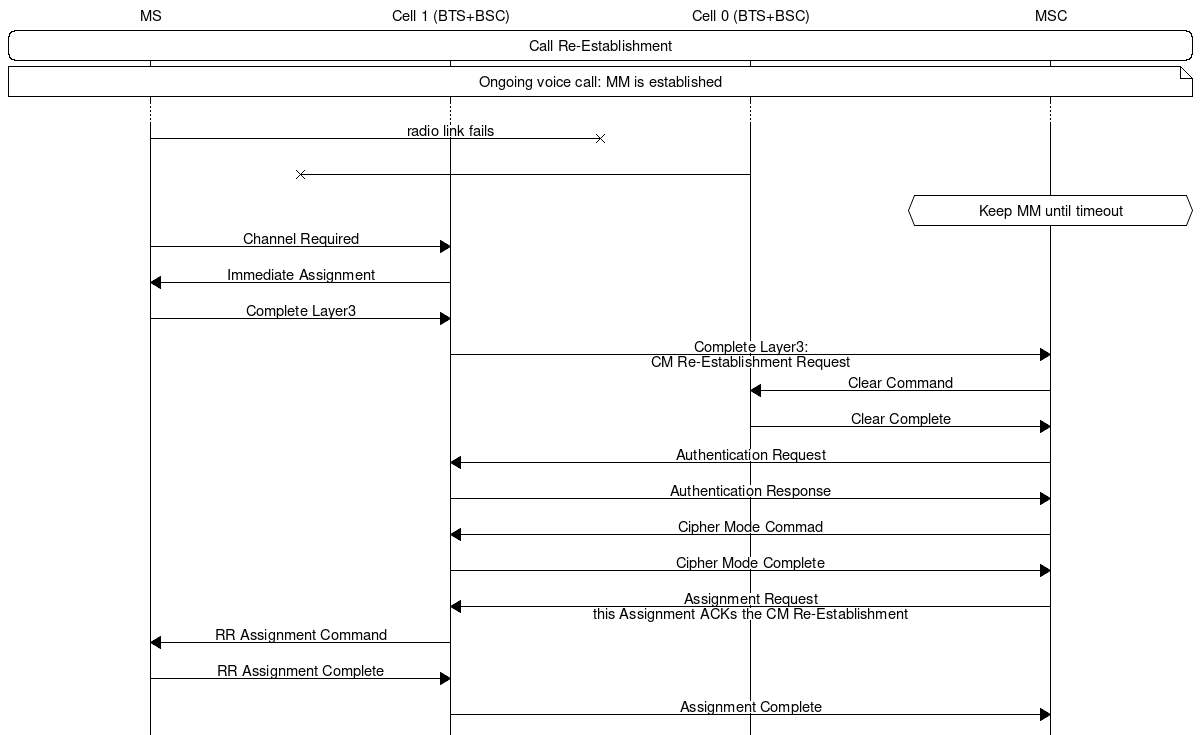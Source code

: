 msc {
  hscale="2";
  ms[label="MS"],cell1[label="Cell 1 (BTS+BSC)"],cell0[label="Cell 0 (BTS+BSC)"],__msc[label="MSC"];

  ms rbox __msc [label="Call Re-Establishment"];
  ms note __msc [label="Ongoing voice call: MM is established"];

  ...;

  ms -x cell0 [label="radio link fails"];
  ms x- cell0;

  __msc abox __msc [label="Keep MM until timeout"];

  ms => cell1 [label="Channel Required"];
  ms <= cell1 [label="Immediate Assignment"];
  ms => cell1 [label="Complete Layer3"];
  cell1 => __msc [label="Complete Layer3:\nCM Re-Establishment Request"];

  cell0 <= __msc [label="Clear Command"];
  cell0 => __msc [label="Clear Complete"];

  cell1 <= __msc [label="Authentication Request"];
  cell1 => __msc [label="Authentication Response"];

  cell1 <= __msc [label="Cipher Mode Commad"];
  cell1 => __msc [label="Cipher Mode Complete"];

  cell1 <= __msc [label="Assignment Request\nthis Assignment ACKs the CM Re-Establishment"];
  ms <= cell1 [label="RR Assignment Command"];
  ms => cell1 [label="RR Assignment Complete"];
  cell1 => __msc [label="Assignment Complete"];
}
